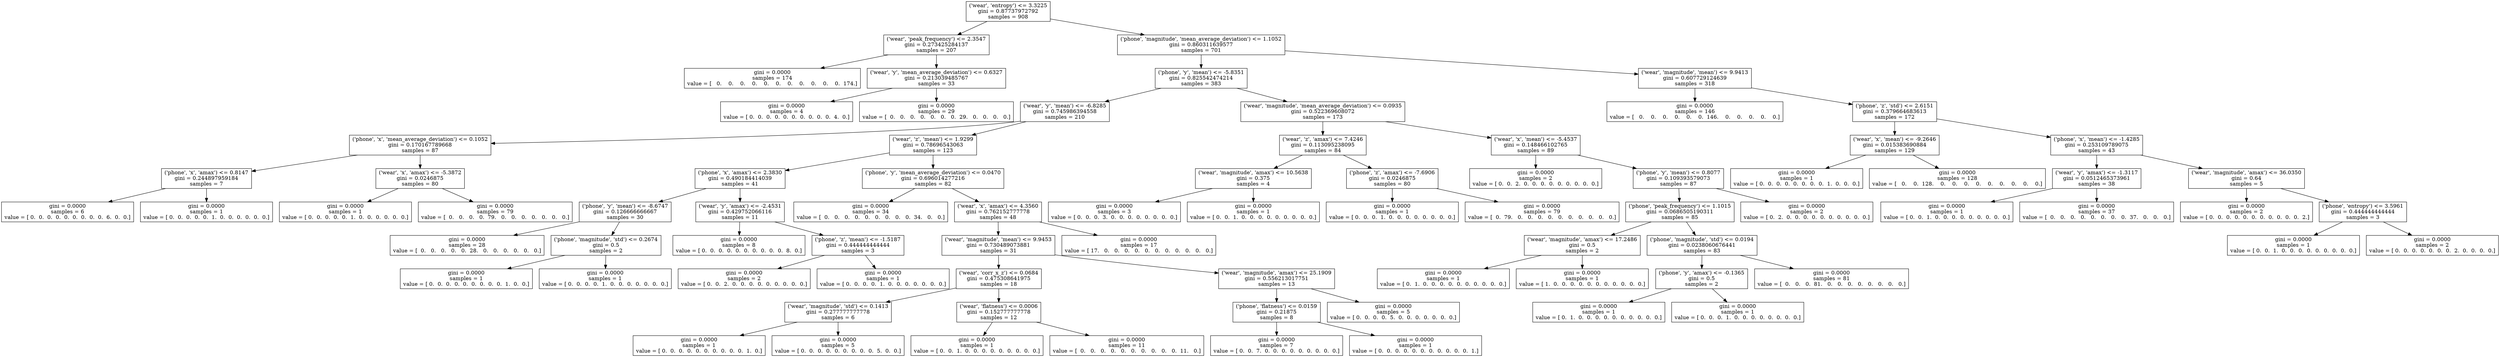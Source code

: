 digraph Tree {
0 [label="('wear', 'entropy') <= 3.3225\ngini = 0.87737972792\nsamples = 908", shape="box"] ;
1 [label="('wear', 'peak_frequency') <= 2.3547\ngini = 0.273425284137\nsamples = 207", shape="box"] ;
0 -> 1 ;
2 [label="gini = 0.0000\nsamples = 174\nvalue = [   0.    0.    0.    0.    0.    0.    0.    0.    0.    0.    0.  174.]", shape="box"] ;
1 -> 2 ;
3 [label="('wear', 'y', 'mean_average_deviation') <= 0.6327\ngini = 0.213039485767\nsamples = 33", shape="box"] ;
1 -> 3 ;
4 [label="gini = 0.0000\nsamples = 4\nvalue = [ 0.  0.  0.  0.  0.  0.  0.  0.  0.  0.  4.  0.]", shape="box"] ;
3 -> 4 ;
5 [label="gini = 0.0000\nsamples = 29\nvalue = [  0.   0.   0.   0.   0.   0.   0.  29.   0.   0.   0.   0.]", shape="box"] ;
3 -> 5 ;
6 [label="('phone', 'magnitude', 'mean_average_deviation') <= 1.1052\ngini = 0.860311639577\nsamples = 701", shape="box"] ;
0 -> 6 ;
7 [label="('phone', 'y', 'mean') <= -5.8351\ngini = 0.825542474214\nsamples = 383", shape="box"] ;
6 -> 7 ;
8 [label="('wear', 'y', 'mean') <= -6.8285\ngini = 0.745986394558\nsamples = 210", shape="box"] ;
7 -> 8 ;
9 [label="('phone', 'x', 'mean_average_deviation') <= 0.1052\ngini = 0.170167789668\nsamples = 87", shape="box"] ;
8 -> 9 ;
10 [label="('phone', 'x', 'amax') <= 0.8147\ngini = 0.244897959184\nsamples = 7", shape="box"] ;
9 -> 10 ;
11 [label="gini = 0.0000\nsamples = 6\nvalue = [ 0.  0.  0.  0.  0.  0.  0.  0.  0.  6.  0.  0.]", shape="box"] ;
10 -> 11 ;
12 [label="gini = 0.0000\nsamples = 1\nvalue = [ 0.  0.  0.  0.  0.  1.  0.  0.  0.  0.  0.  0.]", shape="box"] ;
10 -> 12 ;
13 [label="('wear', 'x', 'amax') <= -5.3872\ngini = 0.0246875\nsamples = 80", shape="box"] ;
9 -> 13 ;
14 [label="gini = 0.0000\nsamples = 1\nvalue = [ 0.  0.  0.  0.  0.  1.  0.  0.  0.  0.  0.  0.]", shape="box"] ;
13 -> 14 ;
15 [label="gini = 0.0000\nsamples = 79\nvalue = [  0.   0.   0.   0.  79.   0.   0.   0.   0.   0.   0.   0.]", shape="box"] ;
13 -> 15 ;
16 [label="('wear', 'z', 'mean') <= 1.9299\ngini = 0.78696543063\nsamples = 123", shape="box"] ;
8 -> 16 ;
17 [label="('phone', 'x', 'amax') <= 2.3830\ngini = 0.490184414039\nsamples = 41", shape="box"] ;
16 -> 17 ;
18 [label="('phone', 'y', 'mean') <= -8.6747\ngini = 0.126666666667\nsamples = 30", shape="box"] ;
17 -> 18 ;
19 [label="gini = 0.0000\nsamples = 28\nvalue = [  0.   0.   0.   0.   0.  28.   0.   0.   0.   0.   0.   0.]", shape="box"] ;
18 -> 19 ;
20 [label="('phone', 'magnitude', 'std') <= 0.2674\ngini = 0.5\nsamples = 2", shape="box"] ;
18 -> 20 ;
21 [label="gini = 0.0000\nsamples = 1\nvalue = [ 0.  0.  0.  0.  0.  0.  0.  0.  0.  1.  0.  0.]", shape="box"] ;
20 -> 21 ;
22 [label="gini = 0.0000\nsamples = 1\nvalue = [ 0.  0.  0.  0.  1.  0.  0.  0.  0.  0.  0.  0.]", shape="box"] ;
20 -> 22 ;
23 [label="('wear', 'y', 'amax') <= -2.4531\ngini = 0.429752066116\nsamples = 11", shape="box"] ;
17 -> 23 ;
24 [label="gini = 0.0000\nsamples = 8\nvalue = [ 0.  0.  0.  0.  0.  0.  0.  0.  0.  0.  8.  0.]", shape="box"] ;
23 -> 24 ;
25 [label="('phone', 'z', 'mean') <= -1.5187\ngini = 0.444444444444\nsamples = 3", shape="box"] ;
23 -> 25 ;
26 [label="gini = 0.0000\nsamples = 2\nvalue = [ 0.  0.  2.  0.  0.  0.  0.  0.  0.  0.  0.  0.]", shape="box"] ;
25 -> 26 ;
27 [label="gini = 0.0000\nsamples = 1\nvalue = [ 0.  0.  0.  0.  1.  0.  0.  0.  0.  0.  0.  0.]", shape="box"] ;
25 -> 27 ;
28 [label="('phone', 'y', 'mean_average_deviation') <= 0.0470\ngini = 0.696014277216\nsamples = 82", shape="box"] ;
16 -> 28 ;
29 [label="gini = 0.0000\nsamples = 34\nvalue = [  0.   0.   0.   0.   0.   0.   0.   0.   0.  34.   0.   0.]", shape="box"] ;
28 -> 29 ;
30 [label="('wear', 'x', 'amax') <= 4.3560\ngini = 0.762152777778\nsamples = 48", shape="box"] ;
28 -> 30 ;
31 [label="('wear', 'magnitude', 'mean') <= 9.9453\ngini = 0.730489073881\nsamples = 31", shape="box"] ;
30 -> 31 ;
32 [label="('wear', 'corr_x_z') <= 0.0684\ngini = 0.475308641975\nsamples = 18", shape="box"] ;
31 -> 32 ;
33 [label="('wear', 'magnitude', 'std') <= 0.1413\ngini = 0.277777777778\nsamples = 6", shape="box"] ;
32 -> 33 ;
34 [label="gini = 0.0000\nsamples = 1\nvalue = [ 0.  0.  0.  0.  0.  0.  0.  0.  0.  0.  1.  0.]", shape="box"] ;
33 -> 34 ;
35 [label="gini = 0.0000\nsamples = 5\nvalue = [ 0.  0.  0.  0.  0.  0.  0.  0.  0.  5.  0.  0.]", shape="box"] ;
33 -> 35 ;
36 [label="('wear', 'flatness') <= 0.0006\ngini = 0.152777777778\nsamples = 12", shape="box"] ;
32 -> 36 ;
37 [label="gini = 0.0000\nsamples = 1\nvalue = [ 0.  0.  1.  0.  0.  0.  0.  0.  0.  0.  0.  0.]", shape="box"] ;
36 -> 37 ;
38 [label="gini = 0.0000\nsamples = 11\nvalue = [  0.   0.   0.   0.   0.   0.   0.   0.   0.   0.  11.   0.]", shape="box"] ;
36 -> 38 ;
39 [label="('wear', 'magnitude', 'amax') <= 25.1909\ngini = 0.556213017751\nsamples = 13", shape="box"] ;
31 -> 39 ;
40 [label="('phone', 'flatness') <= 0.0159\ngini = 0.21875\nsamples = 8", shape="box"] ;
39 -> 40 ;
41 [label="gini = 0.0000\nsamples = 7\nvalue = [ 0.  0.  7.  0.  0.  0.  0.  0.  0.  0.  0.  0.]", shape="box"] ;
40 -> 41 ;
42 [label="gini = 0.0000\nsamples = 1\nvalue = [ 0.  0.  0.  0.  0.  0.  0.  0.  0.  0.  0.  1.]", shape="box"] ;
40 -> 42 ;
43 [label="gini = 0.0000\nsamples = 5\nvalue = [ 0.  0.  0.  0.  5.  0.  0.  0.  0.  0.  0.  0.]", shape="box"] ;
39 -> 43 ;
44 [label="gini = 0.0000\nsamples = 17\nvalue = [ 17.   0.   0.   0.   0.   0.   0.   0.   0.   0.   0.   0.]", shape="box"] ;
30 -> 44 ;
45 [label="('wear', 'magnitude', 'mean_average_deviation') <= 0.0935\ngini = 0.522369608072\nsamples = 173", shape="box"] ;
7 -> 45 ;
46 [label="('wear', 'z', 'amax') <= 7.4246\ngini = 0.113095238095\nsamples = 84", shape="box"] ;
45 -> 46 ;
47 [label="('wear', 'magnitude', 'amax') <= 10.5638\ngini = 0.375\nsamples = 4", shape="box"] ;
46 -> 47 ;
48 [label="gini = 0.0000\nsamples = 3\nvalue = [ 0.  0.  0.  3.  0.  0.  0.  0.  0.  0.  0.  0.]", shape="box"] ;
47 -> 48 ;
49 [label="gini = 0.0000\nsamples = 1\nvalue = [ 0.  0.  1.  0.  0.  0.  0.  0.  0.  0.  0.  0.]", shape="box"] ;
47 -> 49 ;
50 [label="('phone', 'z', 'amax') <= -7.6906\ngini = 0.0246875\nsamples = 80", shape="box"] ;
46 -> 50 ;
51 [label="gini = 0.0000\nsamples = 1\nvalue = [ 0.  0.  0.  1.  0.  0.  0.  0.  0.  0.  0.  0.]", shape="box"] ;
50 -> 51 ;
52 [label="gini = 0.0000\nsamples = 79\nvalue = [  0.  79.   0.   0.   0.   0.   0.   0.   0.   0.   0.   0.]", shape="box"] ;
50 -> 52 ;
53 [label="('wear', 'x', 'mean') <= -5.4537\ngini = 0.148466102765\nsamples = 89", shape="box"] ;
45 -> 53 ;
54 [label="gini = 0.0000\nsamples = 2\nvalue = [ 0.  0.  2.  0.  0.  0.  0.  0.  0.  0.  0.  0.]", shape="box"] ;
53 -> 54 ;
55 [label="('phone', 'y', 'mean') <= 0.8077\ngini = 0.109393579073\nsamples = 87", shape="box"] ;
53 -> 55 ;
56 [label="('phone', 'peak_frequency') <= 1.1015\ngini = 0.0686505190311\nsamples = 85", shape="box"] ;
55 -> 56 ;
57 [label="('wear', 'magnitude', 'amax') <= 17.2486\ngini = 0.5\nsamples = 2", shape="box"] ;
56 -> 57 ;
58 [label="gini = 0.0000\nsamples = 1\nvalue = [ 0.  1.  0.  0.  0.  0.  0.  0.  0.  0.  0.  0.]", shape="box"] ;
57 -> 58 ;
59 [label="gini = 0.0000\nsamples = 1\nvalue = [ 1.  0.  0.  0.  0.  0.  0.  0.  0.  0.  0.  0.]", shape="box"] ;
57 -> 59 ;
60 [label="('phone', 'magnitude', 'std') <= 0.0194\ngini = 0.0238060676441\nsamples = 83", shape="box"] ;
56 -> 60 ;
61 [label="('phone', 'y', 'amax') <= -0.1365\ngini = 0.5\nsamples = 2", shape="box"] ;
60 -> 61 ;
62 [label="gini = 0.0000\nsamples = 1\nvalue = [ 0.  1.  0.  0.  0.  0.  0.  0.  0.  0.  0.  0.]", shape="box"] ;
61 -> 62 ;
63 [label="gini = 0.0000\nsamples = 1\nvalue = [ 0.  0.  0.  1.  0.  0.  0.  0.  0.  0.  0.  0.]", shape="box"] ;
61 -> 63 ;
64 [label="gini = 0.0000\nsamples = 81\nvalue = [  0.   0.   0.  81.   0.   0.   0.   0.   0.   0.   0.   0.]", shape="box"] ;
60 -> 64 ;
65 [label="gini = 0.0000\nsamples = 2\nvalue = [ 0.  2.  0.  0.  0.  0.  0.  0.  0.  0.  0.  0.]", shape="box"] ;
55 -> 65 ;
66 [label="('wear', 'magnitude', 'mean') <= 9.9413\ngini = 0.607729124639\nsamples = 318", shape="box"] ;
6 -> 66 ;
67 [label="gini = 0.0000\nsamples = 146\nvalue = [   0.    0.    0.    0.    0.    0.  146.    0.    0.    0.    0.    0.]", shape="box"] ;
66 -> 67 ;
68 [label="('phone', 'z', 'std') <= 2.6151\ngini = 0.379664683613\nsamples = 172", shape="box"] ;
66 -> 68 ;
69 [label="('wear', 'x', 'mean') <= -9.2646\ngini = 0.015383690884\nsamples = 129", shape="box"] ;
68 -> 69 ;
70 [label="gini = 0.0000\nsamples = 1\nvalue = [ 0.  0.  0.  0.  0.  0.  0.  0.  1.  0.  0.  0.]", shape="box"] ;
69 -> 70 ;
71 [label="gini = 0.0000\nsamples = 128\nvalue = [   0.    0.  128.    0.    0.    0.    0.    0.    0.    0.    0.    0.]", shape="box"] ;
69 -> 71 ;
72 [label="('phone', 'x', 'mean') <= -1.4285\ngini = 0.253109789075\nsamples = 43", shape="box"] ;
68 -> 72 ;
73 [label="('wear', 'y', 'amax') <= -1.3117\ngini = 0.0512465373961\nsamples = 38", shape="box"] ;
72 -> 73 ;
74 [label="gini = 0.0000\nsamples = 1\nvalue = [ 0.  0.  1.  0.  0.  0.  0.  0.  0.  0.  0.  0.]", shape="box"] ;
73 -> 74 ;
75 [label="gini = 0.0000\nsamples = 37\nvalue = [  0.   0.   0.   0.   0.   0.   0.   0.  37.   0.   0.   0.]", shape="box"] ;
73 -> 75 ;
76 [label="('wear', 'magnitude', 'amax') <= 36.0350\ngini = 0.64\nsamples = 5", shape="box"] ;
72 -> 76 ;
77 [label="gini = 0.0000\nsamples = 2\nvalue = [ 0.  0.  0.  0.  0.  0.  0.  0.  0.  0.  0.  2.]", shape="box"] ;
76 -> 77 ;
78 [label="('phone', 'entropy') <= 3.5961\ngini = 0.444444444444\nsamples = 3", shape="box"] ;
76 -> 78 ;
79 [label="gini = 0.0000\nsamples = 1\nvalue = [ 0.  0.  1.  0.  0.  0.  0.  0.  0.  0.  0.  0.]", shape="box"] ;
78 -> 79 ;
80 [label="gini = 0.0000\nsamples = 2\nvalue = [ 0.  0.  0.  0.  0.  0.  0.  2.  0.  0.  0.  0.]", shape="box"] ;
78 -> 80 ;
}